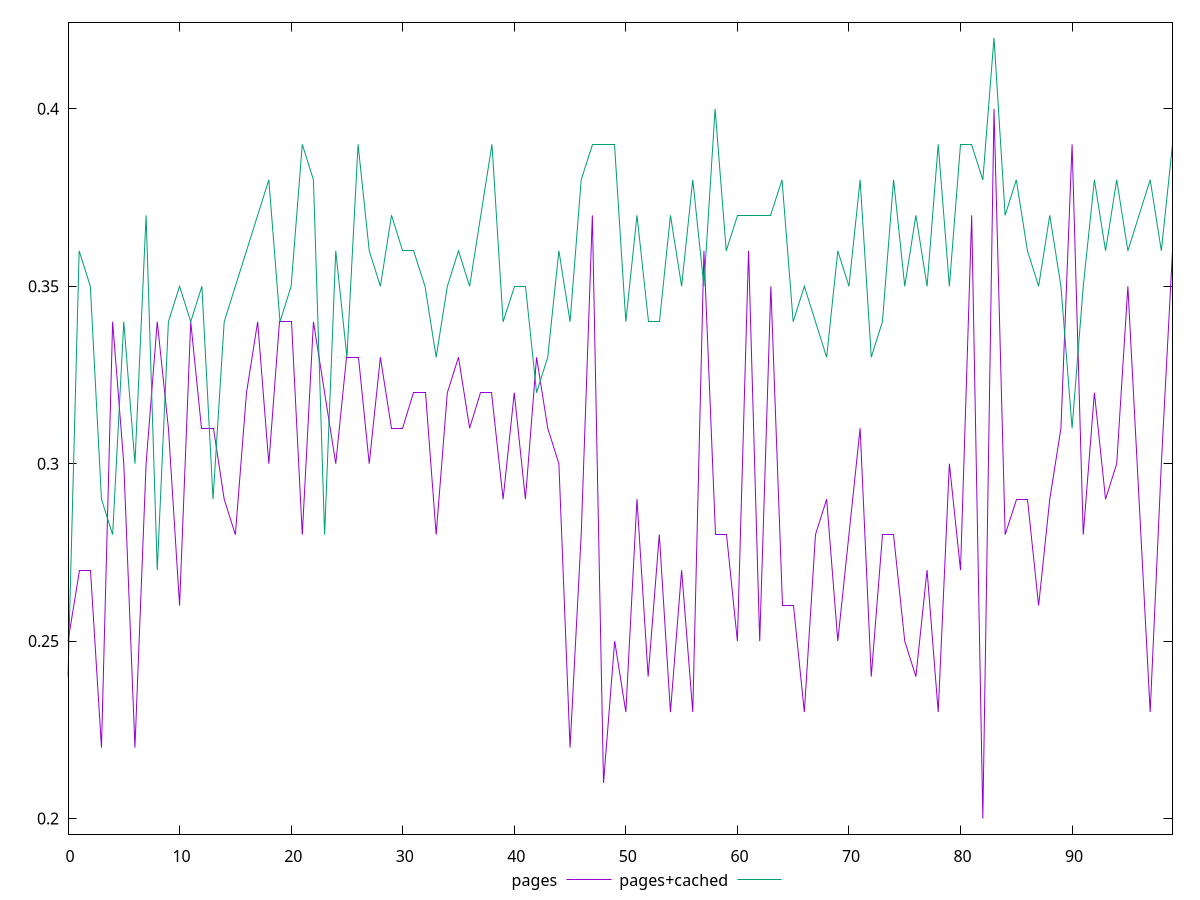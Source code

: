 reset

$pages <<EOF
0 0.25
1 0.27
2 0.27
3 0.22
4 0.34
5 0.3
6 0.22
7 0.3
8 0.34
9 0.31
10 0.26
11 0.34
12 0.31
13 0.31
14 0.29
15 0.28
16 0.32
17 0.34
18 0.3
19 0.34
20 0.34
21 0.28
22 0.34
23 0.32
24 0.3
25 0.33
26 0.33
27 0.3
28 0.33
29 0.31
30 0.31
31 0.32
32 0.32
33 0.28
34 0.32
35 0.33
36 0.31
37 0.32
38 0.32
39 0.29
40 0.32
41 0.29
42 0.33
43 0.31
44 0.3
45 0.22
46 0.28
47 0.37
48 0.21
49 0.25
50 0.23
51 0.29
52 0.24
53 0.28
54 0.23
55 0.27
56 0.23
57 0.36
58 0.28
59 0.28
60 0.25
61 0.36
62 0.25
63 0.35
64 0.26
65 0.26
66 0.23
67 0.28
68 0.29
69 0.25
70 0.28
71 0.31
72 0.24
73 0.28
74 0.28
75 0.25
76 0.24
77 0.27
78 0.23
79 0.3
80 0.27
81 0.37
82 0.2
83 0.4
84 0.28
85 0.29
86 0.29
87 0.26
88 0.29
89 0.31
90 0.39
91 0.28
92 0.32
93 0.29
94 0.3
95 0.35
96 0.29
97 0.23
98 0.3
99 0.36
EOF

$pagesCached <<EOF
0 0.24
1 0.36
2 0.35
3 0.29
4 0.28
5 0.34
6 0.3
7 0.37
8 0.27
9 0.34
10 0.35
11 0.34
12 0.35
13 0.29
14 0.34
15 0.35
16 0.36
17 0.37
18 0.38
19 0.34
20 0.35
21 0.39
22 0.38
23 0.28
24 0.36
25 0.33
26 0.39
27 0.36
28 0.35
29 0.37
30 0.36
31 0.36
32 0.35
33 0.33
34 0.35
35 0.36
36 0.35
37 0.37
38 0.39
39 0.34
40 0.35
41 0.35
42 0.32
43 0.33
44 0.36
45 0.34
46 0.38
47 0.39
48 0.39
49 0.39
50 0.34
51 0.37
52 0.34
53 0.34
54 0.37
55 0.35
56 0.38
57 0.35
58 0.4
59 0.36
60 0.37
61 0.37
62 0.37
63 0.37
64 0.38
65 0.34
66 0.35
67 0.34
68 0.33
69 0.36
70 0.35
71 0.38
72 0.33
73 0.34
74 0.38
75 0.35
76 0.37
77 0.35
78 0.39
79 0.35
80 0.39
81 0.39
82 0.38
83 0.42
84 0.37
85 0.38
86 0.36
87 0.35
88 0.37
89 0.35
90 0.31
91 0.35
92 0.38
93 0.36
94 0.38
95 0.36
96 0.37
97 0.38
98 0.36
99 0.39
EOF

set key outside below
set xrange [0:99]
set yrange [0.19560000000000002:0.4244]
set trange [0.19560000000000002:0.4244]
set terminal svg size 640, 520 enhanced background rgb 'white'
set output "report_00011_2021-02-09T10:53:21.242Z/meta/score/comparison/line/0_vs_1.svg"

plot $pages title "pages" with line, \
     $pagesCached title "pages+cached" with line

reset
